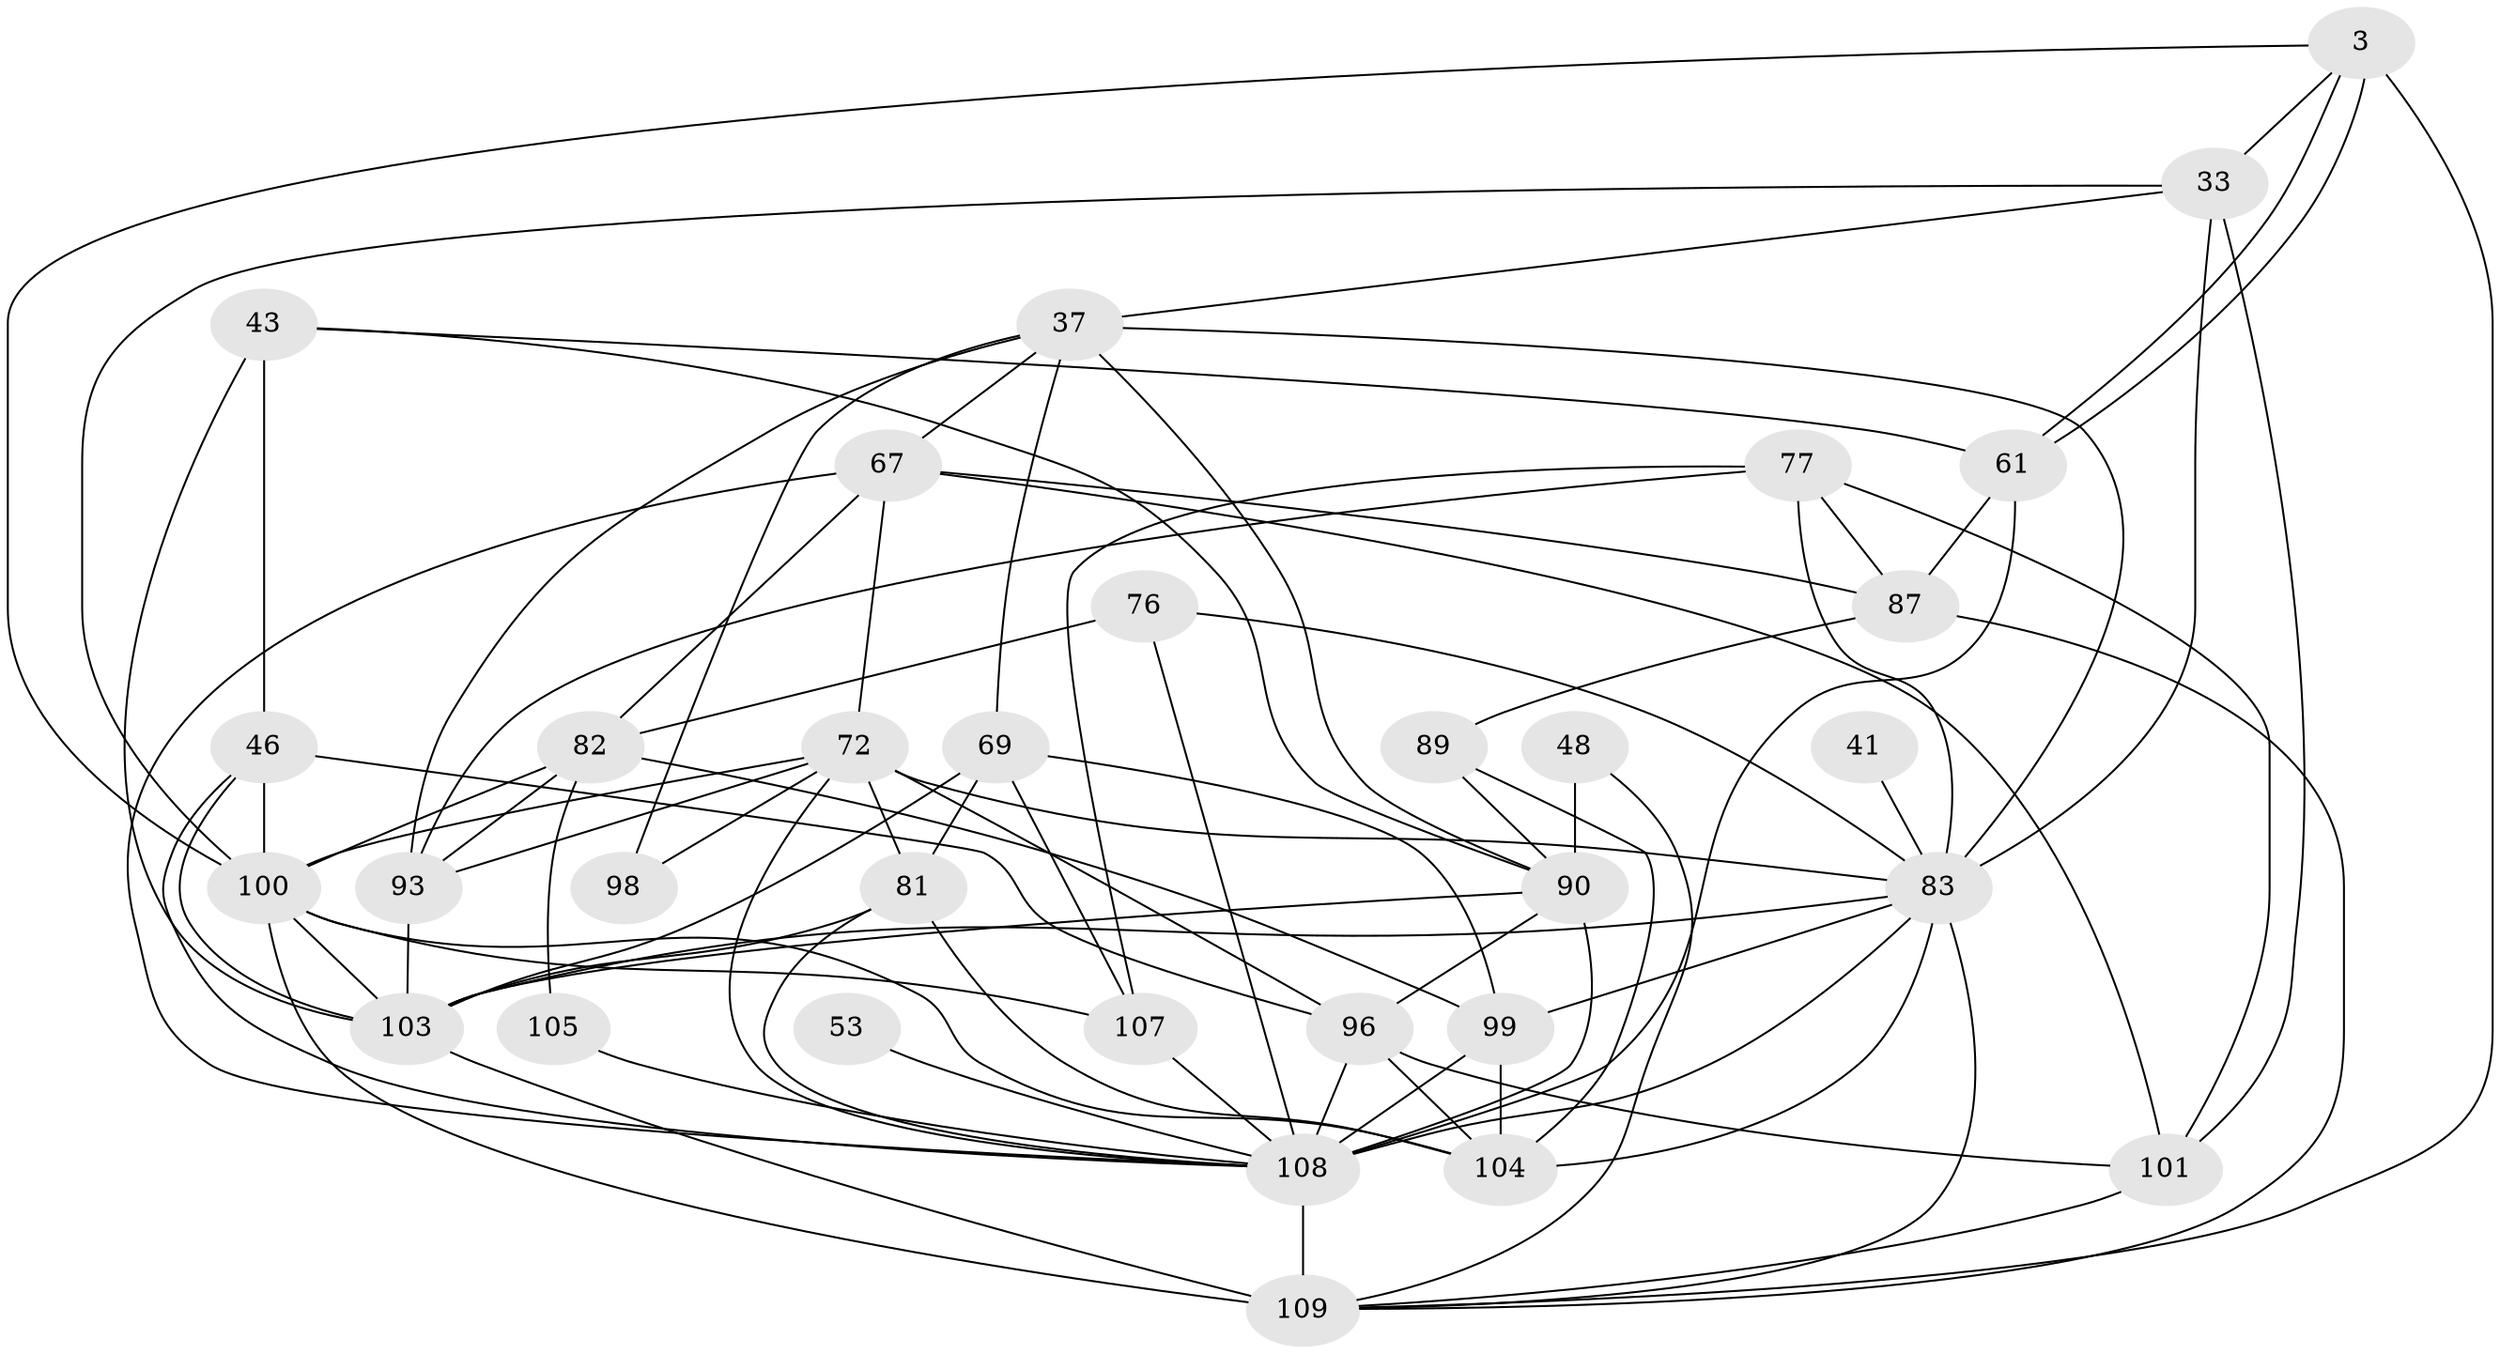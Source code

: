 // original degree distribution, {3: 0.26605504587155965, 5: 0.12844036697247707, 8: 0.027522935779816515, 4: 0.3486238532110092, 7: 0.045871559633027525, 6: 0.06422018348623854, 2: 0.11926605504587157}
// Generated by graph-tools (version 1.1) at 2025/54/03/04/25 21:54:33]
// undirected, 32 vertices, 87 edges
graph export_dot {
graph [start="1"]
  node [color=gray90,style=filled];
  3;
  33 [super="+6"];
  37 [super="+11"];
  41;
  43 [super="+25"];
  46 [super="+9"];
  48;
  53 [super="+39"];
  61 [super="+52"];
  67 [super="+28"];
  69 [super="+62"];
  72 [super="+20"];
  76;
  77;
  81 [super="+60"];
  82 [super="+30+78"];
  83 [super="+1+73+80"];
  87 [super="+75+50+74"];
  89 [super="+57"];
  90 [super="+71+88"];
  93 [super="+91"];
  96 [super="+65"];
  98;
  99 [super="+58+59"];
  100 [super="+15+70"];
  101 [super="+8+95+19"];
  103 [super="+27+86"];
  104 [super="+84+94"];
  105;
  107;
  108 [super="+38+106+85"];
  109 [super="+102+97"];
  3 -- 61 [weight=2];
  3 -- 61;
  3 -- 33 [weight=2];
  3 -- 100;
  3 -- 109 [weight=2];
  33 -- 83;
  33 -- 101;
  33 -- 100;
  33 -- 37;
  37 -- 69;
  37 -- 67 [weight=2];
  37 -- 98;
  37 -- 90 [weight=2];
  37 -- 93;
  37 -- 83;
  41 -- 83 [weight=3];
  43 -- 46 [weight=2];
  43 -- 90;
  43 -- 61;
  43 -- 103;
  46 -- 103;
  46 -- 96;
  46 -- 100;
  46 -- 108 [weight=2];
  48 -- 109;
  48 -- 90;
  53 -- 108 [weight=6];
  61 -- 87;
  61 -- 108 [weight=2];
  67 -- 72 [weight=2];
  67 -- 82 [weight=2];
  67 -- 101;
  67 -- 87 [weight=2];
  67 -- 108;
  69 -- 103 [weight=2];
  69 -- 81 [weight=2];
  69 -- 99;
  69 -- 107;
  72 -- 93;
  72 -- 96 [weight=2];
  72 -- 98;
  72 -- 81 [weight=2];
  72 -- 108;
  72 -- 100;
  72 -- 83 [weight=2];
  76 -- 82;
  76 -- 108;
  76 -- 83 [weight=2];
  77 -- 107;
  77 -- 101;
  77 -- 87;
  77 -- 93;
  77 -- 83 [weight=2];
  81 -- 104;
  81 -- 108 [weight=2];
  81 -- 103;
  82 -- 100 [weight=2];
  82 -- 99 [weight=2];
  82 -- 105;
  82 -- 93;
  83 -- 104 [weight=3];
  83 -- 108 [weight=3];
  83 -- 103 [weight=3];
  83 -- 99 [weight=3];
  83 -- 109;
  87 -- 89;
  87 -- 109;
  89 -- 90 [weight=2];
  89 -- 104 [weight=2];
  90 -- 108 [weight=4];
  90 -- 96;
  90 -- 103;
  93 -- 103;
  96 -- 108 [weight=2];
  96 -- 104 [weight=2];
  96 -- 101;
  99 -- 104;
  99 -- 108;
  100 -- 104 [weight=2];
  100 -- 107;
  100 -- 109 [weight=2];
  100 -- 103;
  101 -- 109;
  103 -- 109;
  105 -- 108;
  107 -- 108;
  108 -- 109 [weight=8];
}
